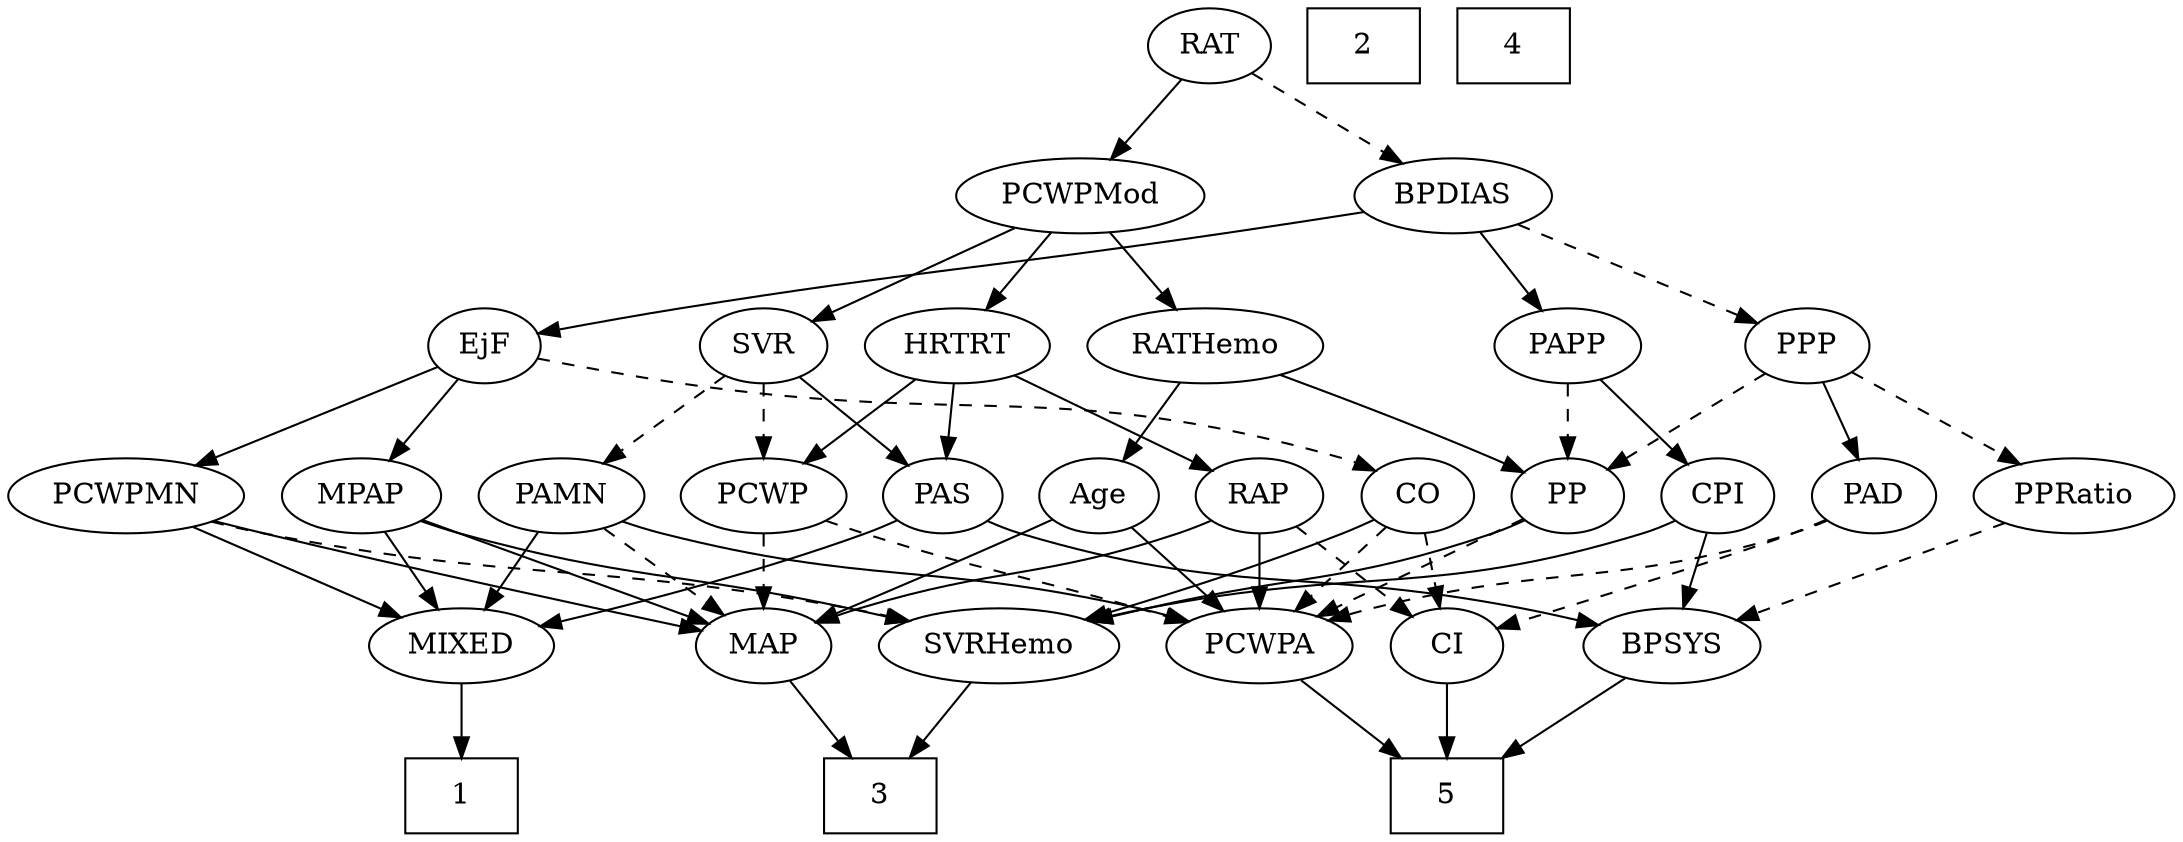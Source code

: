 strict digraph {
	graph [bb="0,0,974.04,396"];
	node [label="\N"];
	1	[height=0.5,
		pos="772.65,18",
		shape=box,
		width=0.75];
	2	[height=0.5,
		pos="570.65,378",
		shape=box,
		width=0.75];
	3	[height=0.5,
		pos="464.65,18",
		shape=box,
		width=0.75];
	4	[height=0.5,
		pos="642.65,378",
		shape=box,
		width=0.75];
	5	[height=0.5,
		pos="249.65,18",
		shape=box,
		width=0.75];
	Age	[height=0.5,
		pos="490.65,162",
		width=0.75];
	PCWPA	[height=0.5,
		pos="454.65,90",
		width=1.1555];
	Age -> PCWPA	[pos="e,463.2,107.63 482.3,144.76 478,136.4 472.65,126.02 467.82,116.61",
		style=solid];
	MAP	[height=0.5,
		pos="585.65,90",
		width=0.84854];
	Age -> MAP	[pos="e,567.36,104.47 508.07,148.16 522.39,137.61 542.91,122.49 559.25,110.45",
		style=solid];
	EjF	[height=0.5,
		pos="585.65,234",
		width=0.75];
	MPAP	[height=0.5,
		pos="688.65,162",
		width=0.97491];
	EjF -> MPAP	[pos="e,668.27,176.85 604.06,220.49 619.58,209.94 642.04,194.68 659.92,182.53",
		style=solid];
	CO	[height=0.5,
		pos="344.65,162",
		width=0.75];
	EjF -> CO	[pos="e,365.25,173.72 564.84,222.47 559.64,220.11 554.01,217.78 548.65,216 476.18,191.91 452.98,204.47 380.65,180 378.73,179.35 376.78,\
178.63 374.84,177.86",
		style=dashed];
	PCWPMN	[height=0.5,
		pos="585.65,162",
		width=1.3902];
	EjF -> PCWPMN	[pos="e,585.65,180.1 585.65,215.7 585.65,207.98 585.65,198.71 585.65,190.11",
		style=solid];
	RAP	[height=0.5,
		pos="417.65,162",
		width=0.77632];
	RAP -> PCWPA	[pos="e,445.85,107.63 426.23,144.76 430.65,136.4 436.14,126.02 441.11,116.61",
		style=solid];
	RAP -> MAP	[pos="e,560.88,100.63 439.48,150.76 444.45,148.49 449.71,146.13 454.65,144 487.2,129.94 524.75,114.87 551.28,104.4",
		style=solid];
	CI	[height=0.5,
		pos="249.65,90",
		width=0.75];
	RAP -> CI	[pos="e,270.84,101.35 395.84,150.68 390.88,148.42 385.6,146.07 380.65,144 339,126.56 327.2,125.65 285.65,108 283.83,107.23 281.98,106.42 \
280.11,105.59",
		style=dashed];
	MIXED	[height=0.5,
		pos="772.65,90",
		width=1.1193];
	MIXED -> 1	[pos="e,772.65,36.104 772.65,71.697 772.65,63.983 772.65,54.712 772.65,46.112",
		style=solid];
	MPAP -> MIXED	[pos="e,754.28,106.31 706.46,146.15 718.11,136.45 733.51,123.61 746.53,112.76",
		style=solid];
	SVRHemo	[height=0.5,
		pos="344.65,90",
		width=1.3902];
	MPAP -> SVRHemo	[pos="e,381.28,102.37 662.43,149.79 656.65,147.62 650.51,145.55 644.65,144 539.94,116.32 509.47,131.04 403.65,108 399.55,107.11 395.31,\
106.09 391.08,105",
		style=solid];
	MPAP -> MAP	[pos="e,604.91,104.09 668.3,147.17 652.62,136.52 630.78,121.67 613.48,109.92",
		style=solid];
	BPSYS	[height=0.5,
		pos="145.65,90",
		width=1.0471];
	BPSYS -> 5	[pos="e,224.22,36.113 166.69,74.834 180.71,65.396 199.46,52.78 215.58,41.929",
		style=solid];
	PAD	[height=0.5,
		pos="198.65,162",
		width=0.79437];
	PAD -> PCWPA	[pos="e,423.53,101.97 220.44,150.32 225.67,148.02 231.29,145.75 236.65,144 308.8,120.37 330.41,128.04 403.65,108 406.99,107.09 410.43,\
106.08 413.88,105.03",
		style=dashed];
	PAD -> CI	[pos="e,238.36,106.49 209.97,145.46 216.57,136.4 225.03,124.79 232.44,114.61",
		style=dashed];
	CO -> PCWPA	[pos="e,432.3,105.22 363.81,148.81 380.35,138.28 404.57,122.87 423.84,110.61",
		style=dashed];
	CO -> SVRHemo	[pos="e,344.65,108.1 344.65,143.7 344.65,135.98 344.65,126.71 344.65,118.11",
		style=solid];
	CO -> CI	[pos="e,267.28,103.99 327.22,148.16 312.72,137.47 291.85,122.1 275.42,109.99",
		style=dashed];
	PAS	[height=0.5,
		pos="856.65,162",
		width=0.75];
	PAS -> MIXED	[pos="e,790.83,106.16 840.45,147.5 828.57,137.61 812.2,123.96 798.52,112.56",
		style=solid];
	PAS -> BPSYS	[pos="e,176.88,100.1 836.59,149.88 831.53,147.54 826,145.37 820.65,144 558.81,77.084 480.78,148.95 213.65,108 204.82,106.65 195.47,104.67 \
186.61,102.54",
		style=solid];
	PAMN	[height=0.5,
		pos="937.65,162",
		width=1.011];
	PAMN -> MIXED	[pos="e,800.89,102.98 910.77,149.6 883.49,138.03 841.04,120.01 810.39,107.01",
		style=solid];
	PAMN -> PCWPA	[pos="e,491.28,98.547 910.87,149.6 904.96,147.44 898.66,145.42 892.65,144 741.76,108.31 699.09,130.25 545.65,108 531.18,105.9 515.51,103.15 \
501.32,100.47",
		style=solid];
	PAMN -> MAP	[pos="e,615.69,94.262 910.31,149.73 904.55,147.62 898.45,145.58 892.65,144 798.62,118.37 684.87,102.57 625.74,95.45",
		style=dashed];
	RATHemo	[height=0.5,
		pos="490.65,234",
		width=1.3721];
	RATHemo -> Age	[pos="e,490.65,180.1 490.65,215.7 490.65,207.98 490.65,198.71 490.65,190.11",
		style=solid];
	PP	[height=0.5,
		pos="272.65,162",
		width=0.75];
	RATHemo -> PP	[pos="e,293.73,173.63 450.65,223.29 413.37,213.79 356.5,198.14 308.65,180 306.8,179.3 304.93,178.55 303.04,177.76",
		style=solid];
	CPI	[height=0.5,
		pos="124.65,162",
		width=0.75];
	CPI -> BPSYS	[pos="e,140.46,108.28 129.73,144.05 132.07,136.26 134.9,126.82 137.52,118.08",
		style=solid];
	CPI -> SVRHemo	[pos="e,306.97,101.85 145.72,150.36 150.56,148.11 155.73,145.85 160.65,144 160.65,144 242.61,120.39 297.13,104.69",
		style=solid];
	RAT	[height=0.5,
		pos="498.65,378",
		width=0.75827];
	PCWPMod	[height=0.5,
		pos="605.65,306",
		width=1.4443];
	RAT -> PCWPMod	[pos="e,582.37,322.23 517.28,364.81 532.89,354.59 555.52,339.79 573.97,327.73",
		style=solid];
	BPDIAS	[height=0.5,
		pos="442.65,306",
		width=1.1735];
	RAT -> BPDIAS	[pos="e,455.95,323.63 486.5,361.81 479.46,353.02 470.43,341.73 462.4,331.69",
		style=dashed];
	SVR	[height=0.5,
		pos="816.65,234",
		width=0.77632];
	SVR -> PAS	[pos="e,847.42,179.15 825.92,216.76 830.82,208.19 836.94,197.49 842.42,187.9",
		style=solid];
	SVR -> PAMN	[pos="e,914.85,176.19 836.9,221.28 855.74,210.39 884.1,193.98 905.94,181.34",
		style=dashed];
	PCWP	[height=0.5,
		pos="776.65,162",
		width=0.97491];
	SVR -> PCWP	[pos="e,786.15,179.63 807.37,216.76 802.59,208.4 796.66,198.02 791.28,188.61",
		style=dashed];
	PCWPMod -> RATHemo	[pos="e,514.88,249.75 580.98,289.98 564.19,279.76 541.78,266.13 523.49,254.99",
		style=solid];
	PCWPMod -> SVR	[pos="e,792.79,243.81 642.89,293.37 676.21,282.86 726.33,266.83 769.65,252 774.01,250.51 778.59,248.9 783.11,247.29",
		style=solid];
	HRTRT	[height=0.5,
		pos="720.65,234",
		width=1.1013];
	PCWPMod -> HRTRT	[pos="e,697.97,248.8 630.32,289.98 647.56,279.49 670.72,265.39 689.28,254.09",
		style=solid];
	PCWPA -> 5	[pos="e,276.68,28.231 423.06,78.216 386.26,65.648 325.52,44.909 286.57,31.607",
		style=solid];
	PCWPMN -> MIXED	[pos="e,742.59,102.25 619.08,148.49 651.01,136.53 699.16,118.51 733.01,105.84",
		style=solid];
	PCWPMN -> SVRHemo	[pos="e,382.44,101.98 547.99,150.06 505.93,137.85 437.78,118.05 392.11,104.79",
		style=dashed];
	PCWPMN -> MAP	[pos="e,585.65,108.1 585.65,143.7 585.65,135.98 585.65,126.71 585.65,118.11",
		style=solid];
	SVRHemo -> 3	[pos="e,437.44,34.873 369.8,74.326 386.89,64.358 409.75,51.025 428.74,39.945",
		style=solid];
	BPDIAS -> EjF	[pos="e,564.35,245.42 469.21,292 493.56,280.08 529.61,262.43 555.13,249.94",
		style=solid];
	PPP	[height=0.5,
		pos="198.65,234",
		width=0.75];
	BPDIAS -> PPP	[pos="e,219.68,245.76 404.8,297.64 362.61,288.91 292.68,272.88 234.65,252 232.79,251.33 230.91,250.6 229.02,249.83",
		style=dashed];
	PAPP	[height=0.5,
		pos="275.65,234",
		width=0.88464];
	BPDIAS -> PAPP	[pos="e,300.59,245.46 413.56,292.81 384.72,280.72 340.54,262.2 309.99,249.4",
		style=solid];
	MAP -> 3	[pos="e,491.85,34.737 564.57,76.807 546.99,66.639 521.55,51.922 500.74,39.882",
		style=solid];
	PP -> PCWPA	[pos="e,422.71,101.64 293.82,150.6 298.65,148.34 303.8,146.02 308.65,144 343.42,129.51 383.72,115.05 413.16,104.91",
		style=dashed];
	PP -> SVRHemo	[pos="e,328.08,107.1 287.22,146.83 296.83,137.49 309.65,125.02 320.74,114.24",
		style=solid];
	PPP -> PAD	[pos="e,198.65,180.1 198.65,215.7 198.65,207.98 198.65,198.71 198.65,190.11",
		style=solid];
	PPP -> PP	[pos="e,257.69,177.14 213.62,218.83 224.15,208.87 238.43,195.37 250.3,184.14",
		style=dashed];
	PPRatio	[height=0.5,
		pos="39.646,162",
		width=1.1013];
	PPP -> PPRatio	[pos="e,67.166,175.12 176.54,223.27 150.63,211.86 107.32,192.79 76.348,179.16",
		style=dashed];
	PPRatio -> BPSYS	[pos="e,124.23,105.14 61.097,146.83 76.758,136.49 98.197,122.33 115.57,110.86",
		style=dashed];
	PCWP -> PCWPA	[pos="e,492.06,98.043 750.39,149.97 744.61,147.79 738.47,145.67 732.65,144 727.1,142.41 580.06,114.63 502.12,99.939",
		style=dashed];
	PCWP -> MAP	[pos="e,611.2,100.02 749.22,150.29 743.74,148.18 738.02,146.01 732.65,144 694.51,129.76 650.59,114.01 620.75,103.41",
		style=dashed];
	CI -> 5	[pos="e,249.65,36.104 249.65,71.697 249.65,63.983 249.65,54.712 249.65,46.112",
		style=solid];
	PAPP -> CPI	[pos="e,145.95,173.1 251.39,221.9 228.09,211.22 191.92,194.59 160.65,180 158.86,179.17 157.03,178.31 155.18,177.44",
		style=solid];
	PAPP -> PP	[pos="e,273.38,180.1 274.9,215.7 274.57,207.98 274.18,198.71 273.81,190.11",
		style=dashed];
	HRTRT -> RAP	[pos="e,438.83,173.76 684.22,226.83 621.79,216.08 496.97,193.73 454.65,180 452.52,179.31 450.35,178.53 448.18,177.69",
		style=solid];
	HRTRT -> PAS	[pos="e,835.97,173.64 745.91,220 768.83,208.2 802.65,190.79 826.87,178.32",
		style=solid];
	HRTRT -> PCWP	[pos="e,763.73,179.15 733.63,216.76 740.7,207.93 749.58,196.83 757.44,187.01",
		style=solid];
}
